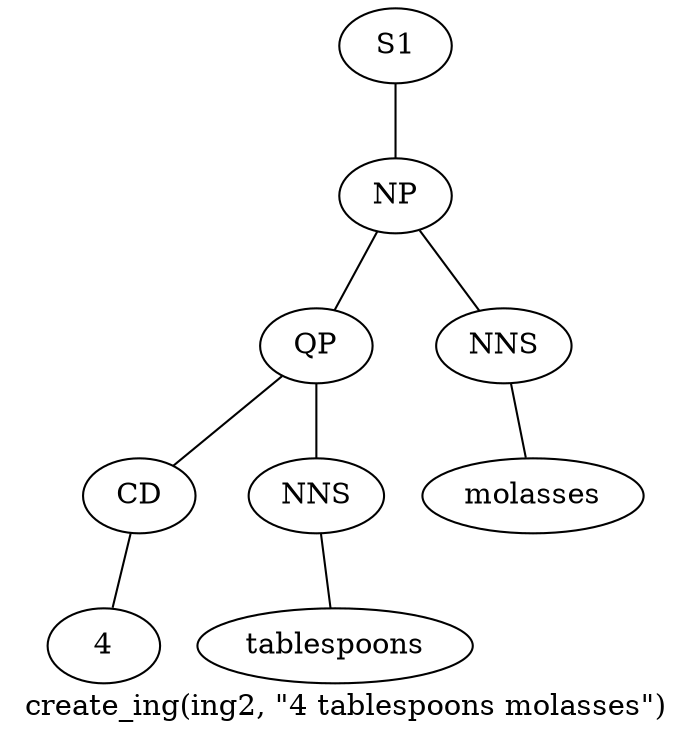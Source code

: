 graph SyntaxGraph {
	label = "create_ing(ing2, \"4 tablespoons molasses\")";
	Node0 [label="S1"];
	Node1 [label="NP"];
	Node2 [label="QP"];
	Node3 [label="CD"];
	Node4 [label="4"];
	Node5 [label="NNS"];
	Node6 [label="tablespoons"];
	Node7 [label="NNS"];
	Node8 [label="molasses"];

	Node0 -- Node1;
	Node1 -- Node2;
	Node1 -- Node7;
	Node2 -- Node3;
	Node2 -- Node5;
	Node3 -- Node4;
	Node5 -- Node6;
	Node7 -- Node8;
}